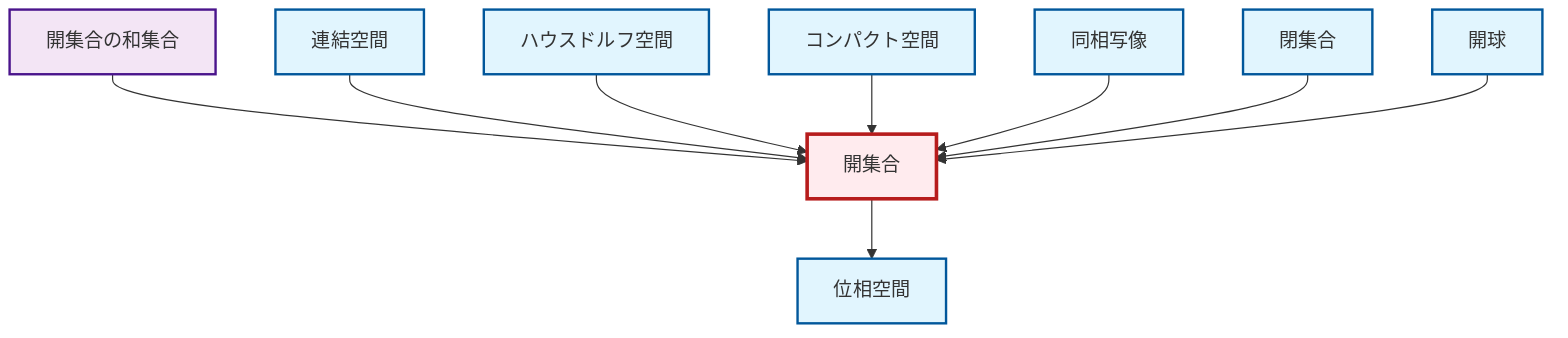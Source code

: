 graph TD
    classDef definition fill:#e1f5fe,stroke:#01579b,stroke-width:2px
    classDef theorem fill:#f3e5f5,stroke:#4a148c,stroke-width:2px
    classDef axiom fill:#fff3e0,stroke:#e65100,stroke-width:2px
    classDef example fill:#e8f5e9,stroke:#1b5e20,stroke-width:2px
    classDef current fill:#ffebee,stroke:#b71c1c,stroke-width:3px
    def-closed-set["閉集合"]:::definition
    def-hausdorff["ハウスドルフ空間"]:::definition
    thm-union-open-sets["開集合の和集合"]:::theorem
    def-homeomorphism["同相写像"]:::definition
    def-open-set["開集合"]:::definition
    def-open-ball["開球"]:::definition
    def-connected["連結空間"]:::definition
    def-compact["コンパクト空間"]:::definition
    def-topological-space["位相空間"]:::definition
    thm-union-open-sets --> def-open-set
    def-connected --> def-open-set
    def-hausdorff --> def-open-set
    def-compact --> def-open-set
    def-homeomorphism --> def-open-set
    def-open-set --> def-topological-space
    def-closed-set --> def-open-set
    def-open-ball --> def-open-set
    class def-open-set current